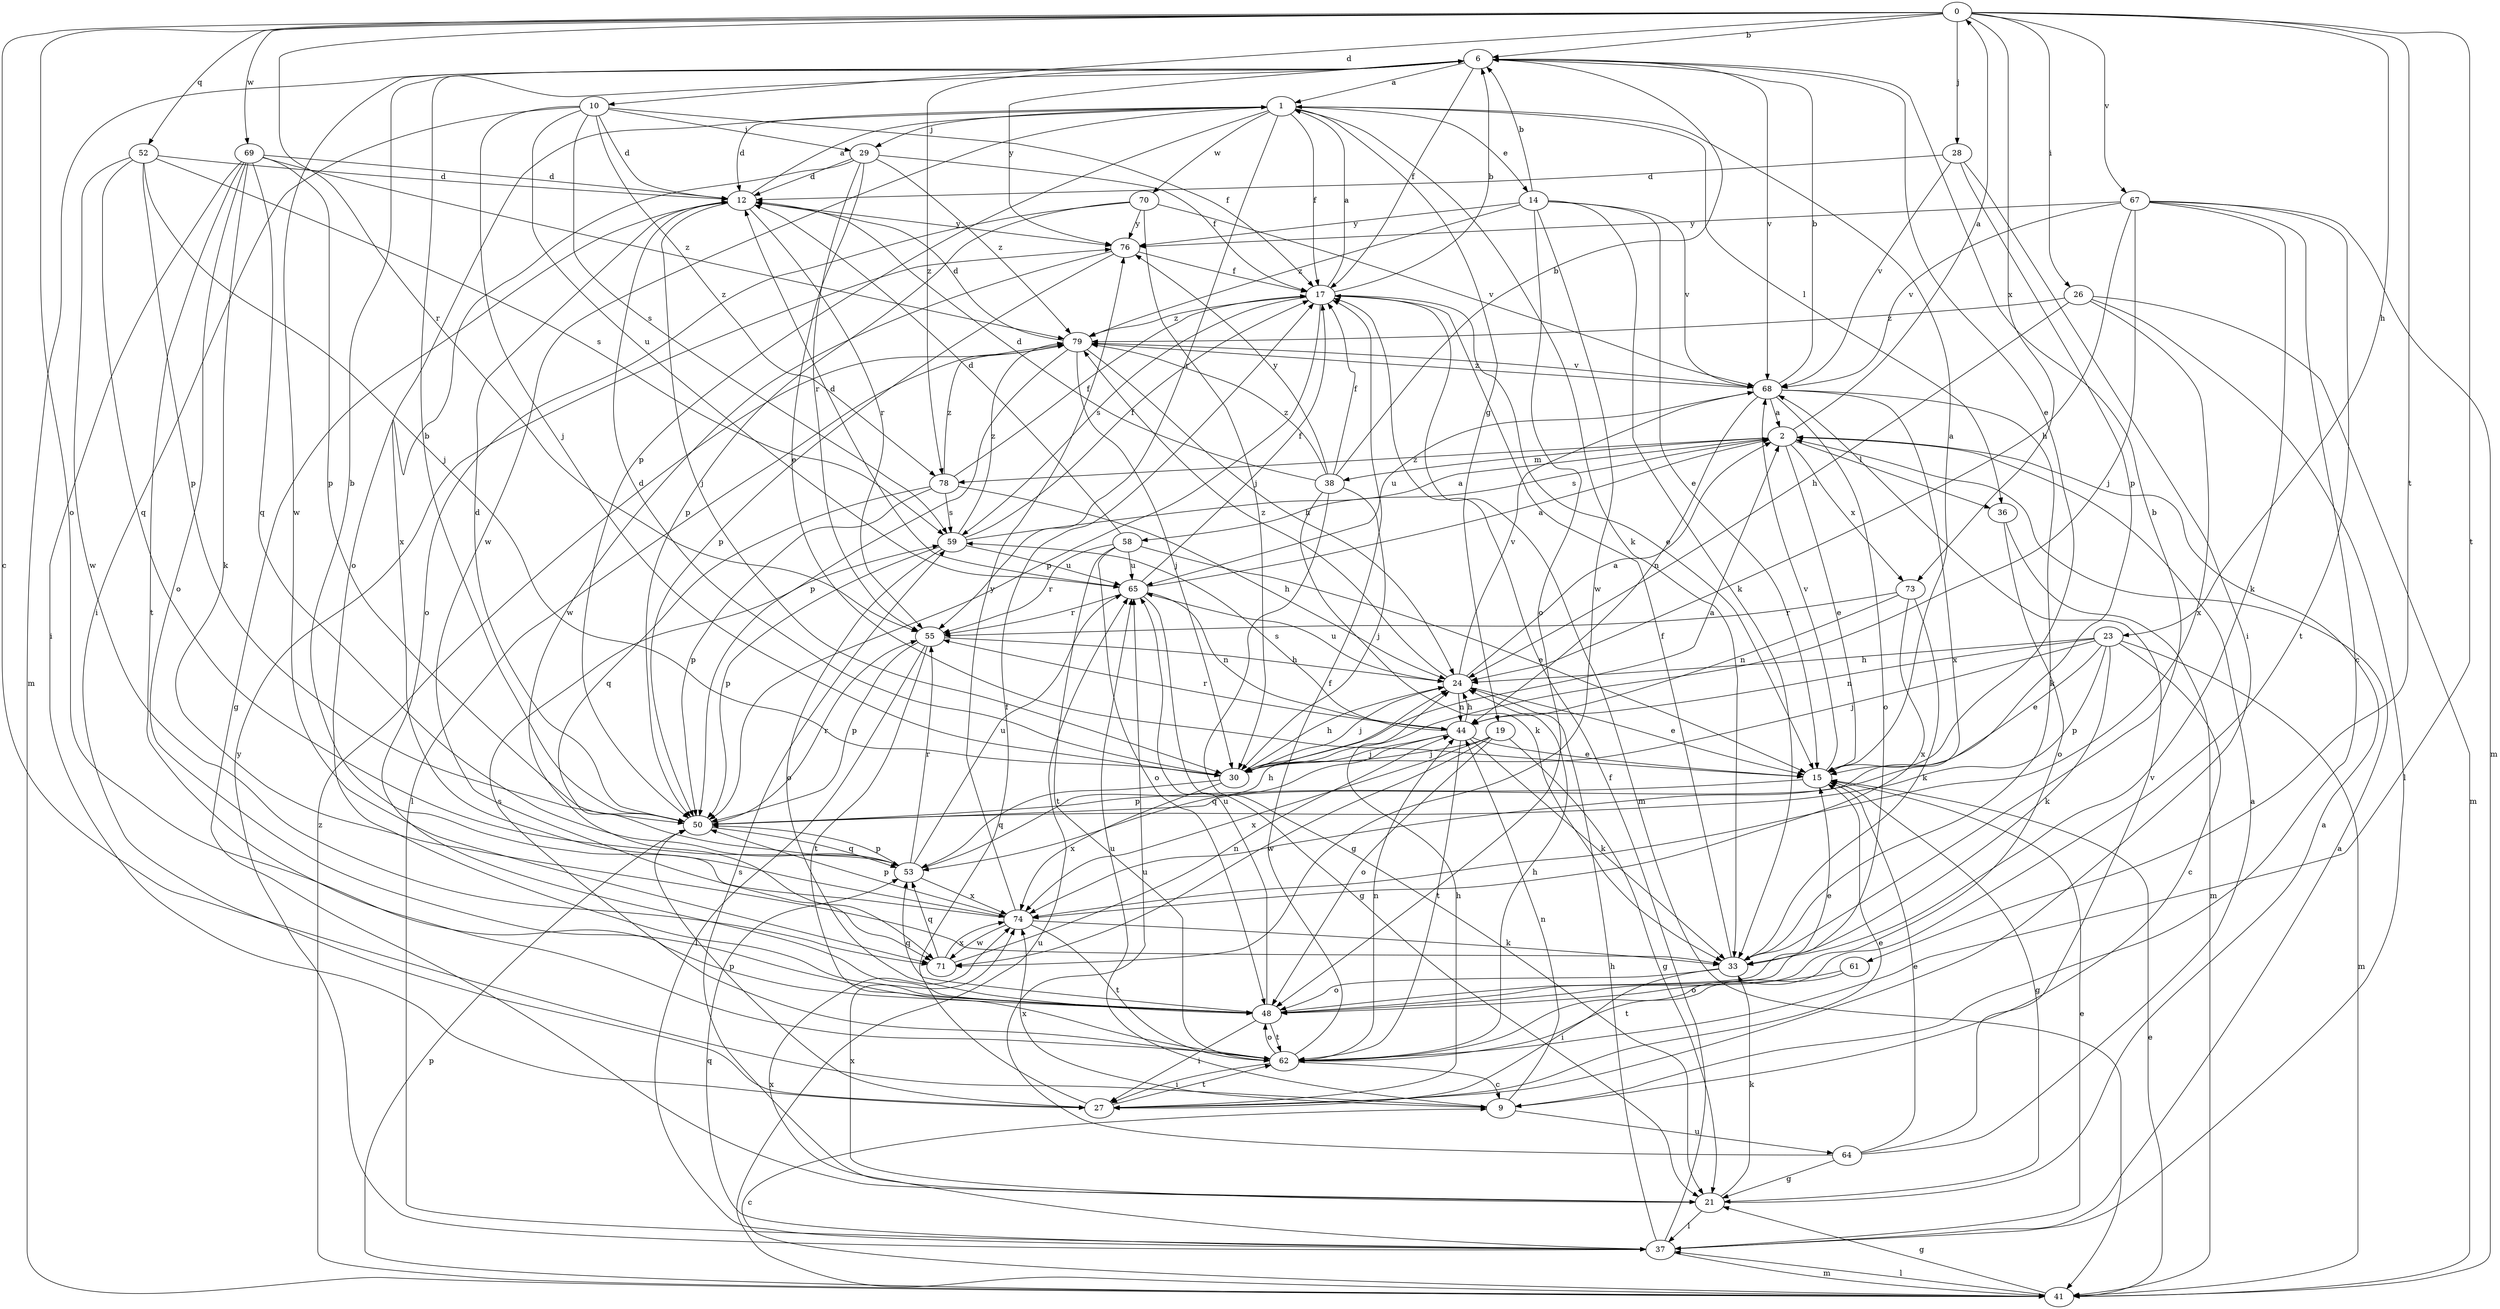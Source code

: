 strict digraph  {
0;
1;
2;
6;
9;
10;
12;
14;
15;
17;
19;
21;
23;
24;
26;
27;
28;
29;
30;
33;
36;
37;
38;
41;
44;
48;
50;
52;
53;
55;
58;
59;
61;
62;
64;
65;
67;
68;
69;
70;
71;
73;
74;
76;
78;
79;
0 -> 6  [label=b];
0 -> 9  [label=c];
0 -> 10  [label=d];
0 -> 23  [label=h];
0 -> 26  [label=i];
0 -> 28  [label=j];
0 -> 48  [label=o];
0 -> 52  [label=q];
0 -> 55  [label=r];
0 -> 61  [label=t];
0 -> 62  [label=t];
0 -> 67  [label=v];
0 -> 69  [label=w];
0 -> 73  [label=x];
1 -> 12  [label=d];
1 -> 14  [label=e];
1 -> 17  [label=f];
1 -> 19  [label=g];
1 -> 29  [label=j];
1 -> 33  [label=k];
1 -> 36  [label=l];
1 -> 48  [label=o];
1 -> 50  [label=p];
1 -> 55  [label=r];
1 -> 70  [label=w];
1 -> 71  [label=w];
2 -> 0  [label=a];
2 -> 15  [label=e];
2 -> 36  [label=l];
2 -> 38  [label=m];
2 -> 58  [label=s];
2 -> 73  [label=x];
2 -> 78  [label=z];
6 -> 1  [label=a];
6 -> 15  [label=e];
6 -> 17  [label=f];
6 -> 41  [label=m];
6 -> 68  [label=v];
6 -> 71  [label=w];
6 -> 76  [label=y];
6 -> 78  [label=z];
9 -> 44  [label=n];
9 -> 64  [label=u];
9 -> 65  [label=u];
9 -> 74  [label=x];
10 -> 12  [label=d];
10 -> 17  [label=f];
10 -> 27  [label=i];
10 -> 29  [label=j];
10 -> 30  [label=j];
10 -> 59  [label=s];
10 -> 65  [label=u];
10 -> 78  [label=z];
12 -> 1  [label=a];
12 -> 21  [label=g];
12 -> 30  [label=j];
12 -> 55  [label=r];
12 -> 76  [label=y];
14 -> 6  [label=b];
14 -> 15  [label=e];
14 -> 33  [label=k];
14 -> 48  [label=o];
14 -> 68  [label=v];
14 -> 71  [label=w];
14 -> 76  [label=y];
14 -> 79  [label=z];
15 -> 1  [label=a];
15 -> 21  [label=g];
15 -> 50  [label=p];
15 -> 68  [label=v];
17 -> 1  [label=a];
17 -> 6  [label=b];
17 -> 15  [label=e];
17 -> 41  [label=m];
17 -> 50  [label=p];
17 -> 59  [label=s];
17 -> 79  [label=z];
19 -> 21  [label=g];
19 -> 30  [label=j];
19 -> 48  [label=o];
19 -> 71  [label=w];
19 -> 74  [label=x];
21 -> 2  [label=a];
21 -> 33  [label=k];
21 -> 37  [label=l];
21 -> 59  [label=s];
21 -> 74  [label=x];
23 -> 9  [label=c];
23 -> 15  [label=e];
23 -> 24  [label=h];
23 -> 30  [label=j];
23 -> 33  [label=k];
23 -> 41  [label=m];
23 -> 44  [label=n];
23 -> 50  [label=p];
24 -> 2  [label=a];
24 -> 15  [label=e];
24 -> 30  [label=j];
24 -> 44  [label=n];
24 -> 65  [label=u];
24 -> 68  [label=v];
24 -> 79  [label=z];
26 -> 24  [label=h];
26 -> 37  [label=l];
26 -> 41  [label=m];
26 -> 74  [label=x];
26 -> 79  [label=z];
27 -> 15  [label=e];
27 -> 17  [label=f];
27 -> 24  [label=h];
27 -> 50  [label=p];
27 -> 62  [label=t];
28 -> 12  [label=d];
28 -> 27  [label=i];
28 -> 50  [label=p];
28 -> 68  [label=v];
29 -> 12  [label=d];
29 -> 15  [label=e];
29 -> 17  [label=f];
29 -> 55  [label=r];
29 -> 74  [label=x];
29 -> 79  [label=z];
30 -> 2  [label=a];
30 -> 12  [label=d];
30 -> 24  [label=h];
30 -> 53  [label=q];
30 -> 74  [label=x];
33 -> 6  [label=b];
33 -> 17  [label=f];
33 -> 27  [label=i];
33 -> 48  [label=o];
36 -> 41  [label=m];
36 -> 48  [label=o];
37 -> 2  [label=a];
37 -> 15  [label=e];
37 -> 17  [label=f];
37 -> 24  [label=h];
37 -> 41  [label=m];
37 -> 53  [label=q];
37 -> 74  [label=x];
37 -> 76  [label=y];
38 -> 6  [label=b];
38 -> 12  [label=d];
38 -> 17  [label=f];
38 -> 21  [label=g];
38 -> 30  [label=j];
38 -> 33  [label=k];
38 -> 76  [label=y];
38 -> 79  [label=z];
41 -> 9  [label=c];
41 -> 15  [label=e];
41 -> 21  [label=g];
41 -> 37  [label=l];
41 -> 50  [label=p];
41 -> 65  [label=u];
41 -> 79  [label=z];
44 -> 15  [label=e];
44 -> 24  [label=h];
44 -> 30  [label=j];
44 -> 33  [label=k];
44 -> 53  [label=q];
44 -> 55  [label=r];
44 -> 59  [label=s];
44 -> 62  [label=t];
48 -> 15  [label=e];
48 -> 27  [label=i];
48 -> 53  [label=q];
48 -> 62  [label=t];
48 -> 65  [label=u];
50 -> 6  [label=b];
50 -> 12  [label=d];
50 -> 53  [label=q];
50 -> 55  [label=r];
52 -> 12  [label=d];
52 -> 30  [label=j];
52 -> 50  [label=p];
52 -> 53  [label=q];
52 -> 59  [label=s];
52 -> 71  [label=w];
53 -> 24  [label=h];
53 -> 50  [label=p];
53 -> 55  [label=r];
53 -> 65  [label=u];
53 -> 74  [label=x];
55 -> 24  [label=h];
55 -> 37  [label=l];
55 -> 50  [label=p];
55 -> 62  [label=t];
58 -> 12  [label=d];
58 -> 15  [label=e];
58 -> 48  [label=o];
58 -> 55  [label=r];
58 -> 62  [label=t];
58 -> 65  [label=u];
59 -> 2  [label=a];
59 -> 17  [label=f];
59 -> 48  [label=o];
59 -> 50  [label=p];
59 -> 65  [label=u];
59 -> 79  [label=z];
61 -> 48  [label=o];
61 -> 62  [label=t];
62 -> 9  [label=c];
62 -> 17  [label=f];
62 -> 24  [label=h];
62 -> 27  [label=i];
62 -> 44  [label=n];
62 -> 48  [label=o];
62 -> 59  [label=s];
64 -> 2  [label=a];
64 -> 15  [label=e];
64 -> 21  [label=g];
64 -> 65  [label=u];
64 -> 68  [label=v];
65 -> 2  [label=a];
65 -> 12  [label=d];
65 -> 17  [label=f];
65 -> 21  [label=g];
65 -> 44  [label=n];
65 -> 55  [label=r];
67 -> 9  [label=c];
67 -> 24  [label=h];
67 -> 30  [label=j];
67 -> 33  [label=k];
67 -> 41  [label=m];
67 -> 62  [label=t];
67 -> 68  [label=v];
67 -> 76  [label=y];
68 -> 2  [label=a];
68 -> 6  [label=b];
68 -> 33  [label=k];
68 -> 44  [label=n];
68 -> 48  [label=o];
68 -> 65  [label=u];
68 -> 74  [label=x];
68 -> 79  [label=z];
69 -> 12  [label=d];
69 -> 27  [label=i];
69 -> 33  [label=k];
69 -> 48  [label=o];
69 -> 50  [label=p];
69 -> 53  [label=q];
69 -> 62  [label=t];
69 -> 79  [label=z];
70 -> 30  [label=j];
70 -> 48  [label=o];
70 -> 50  [label=p];
70 -> 68  [label=v];
70 -> 76  [label=y];
71 -> 44  [label=n];
71 -> 53  [label=q];
71 -> 74  [label=x];
73 -> 33  [label=k];
73 -> 44  [label=n];
73 -> 55  [label=r];
73 -> 74  [label=x];
74 -> 6  [label=b];
74 -> 33  [label=k];
74 -> 50  [label=p];
74 -> 62  [label=t];
74 -> 71  [label=w];
74 -> 76  [label=y];
76 -> 17  [label=f];
76 -> 50  [label=p];
76 -> 71  [label=w];
78 -> 17  [label=f];
78 -> 24  [label=h];
78 -> 50  [label=p];
78 -> 53  [label=q];
78 -> 59  [label=s];
78 -> 79  [label=z];
79 -> 12  [label=d];
79 -> 24  [label=h];
79 -> 30  [label=j];
79 -> 37  [label=l];
79 -> 50  [label=p];
79 -> 68  [label=v];
}
